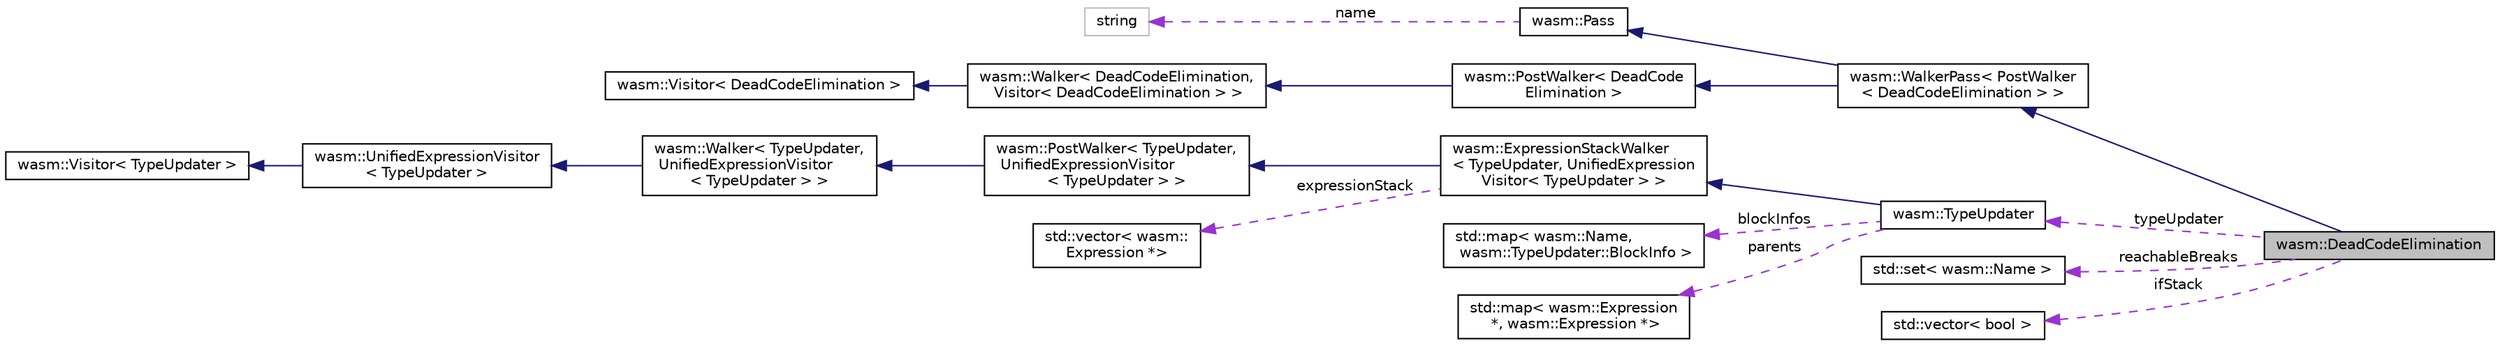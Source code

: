 digraph "wasm::DeadCodeElimination"
{
  edge [fontname="Helvetica",fontsize="10",labelfontname="Helvetica",labelfontsize="10"];
  node [fontname="Helvetica",fontsize="10",shape=record];
  rankdir="LR";
  Node6 [label="wasm::DeadCodeElimination",height=0.2,width=0.4,color="black", fillcolor="grey75", style="filled", fontcolor="black"];
  Node7 -> Node6 [dir="back",color="midnightblue",fontsize="10",style="solid",fontname="Helvetica"];
  Node7 [label="wasm::WalkerPass\< PostWalker\l\< DeadCodeElimination \> \>",height=0.2,width=0.4,color="black", fillcolor="white", style="filled",URL="$classwasm_1_1_walker_pass.html"];
  Node8 -> Node7 [dir="back",color="midnightblue",fontsize="10",style="solid",fontname="Helvetica"];
  Node8 [label="wasm::Pass",height=0.2,width=0.4,color="black", fillcolor="white", style="filled",URL="$classwasm_1_1_pass.html"];
  Node9 -> Node8 [dir="back",color="darkorchid3",fontsize="10",style="dashed",label=" name" ,fontname="Helvetica"];
  Node9 [label="string",height=0.2,width=0.4,color="grey75", fillcolor="white", style="filled"];
  Node10 -> Node7 [dir="back",color="midnightblue",fontsize="10",style="solid",fontname="Helvetica"];
  Node10 [label="wasm::PostWalker\< DeadCode\lElimination \>",height=0.2,width=0.4,color="black", fillcolor="white", style="filled",URL="$structwasm_1_1_post_walker.html"];
  Node11 -> Node10 [dir="back",color="midnightblue",fontsize="10",style="solid",fontname="Helvetica"];
  Node11 [label="wasm::Walker\< DeadCodeElimination,\l Visitor\< DeadCodeElimination \> \>",height=0.2,width=0.4,color="black", fillcolor="white", style="filled",URL="$structwasm_1_1_walker.html"];
  Node12 -> Node11 [dir="back",color="midnightblue",fontsize="10",style="solid",fontname="Helvetica"];
  Node12 [label="wasm::Visitor\< DeadCodeElimination \>",height=0.2,width=0.4,color="black", fillcolor="white", style="filled",URL="$structwasm_1_1_visitor.html"];
  Node13 -> Node6 [dir="back",color="darkorchid3",fontsize="10",style="dashed",label=" typeUpdater" ,fontname="Helvetica"];
  Node13 [label="wasm::TypeUpdater",height=0.2,width=0.4,color="black", fillcolor="white", style="filled",URL="$structwasm_1_1_type_updater.html"];
  Node14 -> Node13 [dir="back",color="midnightblue",fontsize="10",style="solid",fontname="Helvetica"];
  Node14 [label="wasm::ExpressionStackWalker\l\< TypeUpdater, UnifiedExpression\lVisitor\< TypeUpdater \> \>",height=0.2,width=0.4,color="black", fillcolor="white", style="filled",URL="$structwasm_1_1_expression_stack_walker.html"];
  Node15 -> Node14 [dir="back",color="midnightblue",fontsize="10",style="solid",fontname="Helvetica"];
  Node15 [label="wasm::PostWalker\< TypeUpdater,\l UnifiedExpressionVisitor\l\< TypeUpdater \> \>",height=0.2,width=0.4,color="black", fillcolor="white", style="filled",URL="$structwasm_1_1_post_walker.html"];
  Node16 -> Node15 [dir="back",color="midnightblue",fontsize="10",style="solid",fontname="Helvetica"];
  Node16 [label="wasm::Walker\< TypeUpdater,\l UnifiedExpressionVisitor\l\< TypeUpdater \> \>",height=0.2,width=0.4,color="black", fillcolor="white", style="filled",URL="$structwasm_1_1_walker.html"];
  Node17 -> Node16 [dir="back",color="midnightblue",fontsize="10",style="solid",fontname="Helvetica"];
  Node17 [label="wasm::UnifiedExpressionVisitor\l\< TypeUpdater \>",height=0.2,width=0.4,color="black", fillcolor="white", style="filled",URL="$structwasm_1_1_unified_expression_visitor.html"];
  Node18 -> Node17 [dir="back",color="midnightblue",fontsize="10",style="solid",fontname="Helvetica"];
  Node18 [label="wasm::Visitor\< TypeUpdater \>",height=0.2,width=0.4,color="black", fillcolor="white", style="filled",URL="$structwasm_1_1_visitor.html"];
  Node19 -> Node14 [dir="back",color="darkorchid3",fontsize="10",style="dashed",label=" expressionStack" ,fontname="Helvetica"];
  Node19 [label="std::vector\< wasm::\lExpression *\>",height=0.2,width=0.4,color="black", fillcolor="white", style="filled",URL="$classstd_1_1vector.html"];
  Node20 -> Node13 [dir="back",color="darkorchid3",fontsize="10",style="dashed",label=" blockInfos" ,fontname="Helvetica"];
  Node20 [label="std::map\< wasm::Name,\l wasm::TypeUpdater::BlockInfo \>",height=0.2,width=0.4,color="black", fillcolor="white", style="filled",URL="$classstd_1_1map.html"];
  Node21 -> Node13 [dir="back",color="darkorchid3",fontsize="10",style="dashed",label=" parents" ,fontname="Helvetica"];
  Node21 [label="std::map\< wasm::Expression\l *, wasm::Expression *\>",height=0.2,width=0.4,color="black", fillcolor="white", style="filled",URL="$classstd_1_1map.html"];
  Node22 -> Node6 [dir="back",color="darkorchid3",fontsize="10",style="dashed",label=" reachableBreaks" ,fontname="Helvetica"];
  Node22 [label="std::set\< wasm::Name \>",height=0.2,width=0.4,color="black", fillcolor="white", style="filled",URL="$classstd_1_1set.html"];
  Node23 -> Node6 [dir="back",color="darkorchid3",fontsize="10",style="dashed",label=" ifStack" ,fontname="Helvetica"];
  Node23 [label="std::vector\< bool \>",height=0.2,width=0.4,color="black", fillcolor="white", style="filled",URL="$classstd_1_1vector.html"];
}
